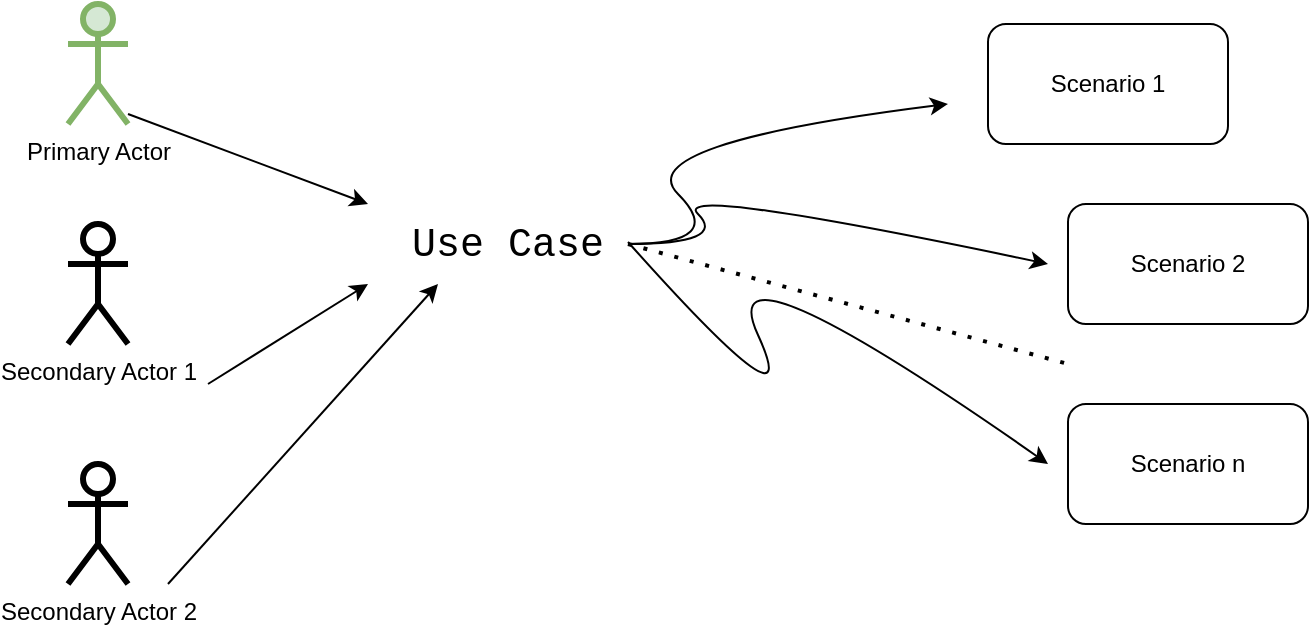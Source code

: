 <mxfile version="14.6.6" type="github"><diagram id="qL65Hz2FypYhtXbe4-R9" name="Page-1"><mxGraphModel dx="868" dy="474" grid="1" gridSize="10" guides="1" tooltips="1" connect="1" arrows="1" fold="1" page="1" pageScale="1" pageWidth="827" pageHeight="1169" math="0" shadow="0"><root><mxCell id="0"/><mxCell id="1" parent="0"/><mxCell id="TKpJtENBJC105teZEeeQ-1" value="&lt;font face=&quot;Courier New&quot; style=&quot;font-size: 20px&quot;&gt;Use Case&lt;/font&gt;" style="text;html=1;strokeColor=none;fillColor=none;align=center;verticalAlign=middle;whiteSpace=wrap;rounded=0;" vertex="1" parent="1"><mxGeometry x="210" y="190" width="140" height="40" as="geometry"/></mxCell><mxCell id="TKpJtENBJC105teZEeeQ-2" value="" style="curved=1;endArrow=classic;html=1;" edge="1" parent="1"><mxGeometry width="50" height="50" relative="1" as="geometry"><mxPoint x="340" y="210" as="sourcePoint"/><mxPoint x="500" y="140" as="targetPoint"/><Array as="points"><mxPoint x="390" y="210"/><mxPoint x="340" y="160"/></Array></mxGeometry></mxCell><mxCell id="TKpJtENBJC105teZEeeQ-3" value="Scenario 1" style="rounded=1;whiteSpace=wrap;html=1;" vertex="1" parent="1"><mxGeometry x="520" y="100" width="120" height="60" as="geometry"/></mxCell><mxCell id="TKpJtENBJC105teZEeeQ-4" value="" style="curved=1;endArrow=classic;html=1;" edge="1" parent="1"><mxGeometry width="50" height="50" relative="1" as="geometry"><mxPoint x="340" y="210" as="sourcePoint"/><mxPoint x="550" y="220" as="targetPoint"/><Array as="points"><mxPoint x="390" y="210"/><mxPoint x="360" y="180"/></Array></mxGeometry></mxCell><mxCell id="TKpJtENBJC105teZEeeQ-5" value="Scenario 2" style="rounded=1;whiteSpace=wrap;html=1;" vertex="1" parent="1"><mxGeometry x="560" y="190" width="120" height="60" as="geometry"/></mxCell><mxCell id="TKpJtENBJC105teZEeeQ-6" value="" style="endArrow=none;dashed=1;html=1;dashPattern=1 3;strokeWidth=2;" edge="1" parent="1"><mxGeometry width="50" height="50" relative="1" as="geometry"><mxPoint x="340" y="210" as="sourcePoint"/><mxPoint x="560" y="270" as="targetPoint"/></mxGeometry></mxCell><mxCell id="TKpJtENBJC105teZEeeQ-7" value="" style="curved=1;endArrow=classic;html=1;" edge="1" parent="1"><mxGeometry width="50" height="50" relative="1" as="geometry"><mxPoint x="340" y="209" as="sourcePoint"/><mxPoint x="550" y="320" as="targetPoint"/><Array as="points"><mxPoint x="430" y="310"/><mxPoint x="380" y="201"/></Array></mxGeometry></mxCell><mxCell id="TKpJtENBJC105teZEeeQ-8" value="Scenario n" style="rounded=1;whiteSpace=wrap;html=1;" vertex="1" parent="1"><mxGeometry x="560" y="290" width="120" height="60" as="geometry"/></mxCell><mxCell id="TKpJtENBJC105teZEeeQ-9" value="Primary Actor" style="shape=umlActor;verticalLabelPosition=bottom;verticalAlign=top;html=1;outlineConnect=0;fillColor=#d5e8d4;strokeColor=#82b366;strokeWidth=3;" vertex="1" parent="1"><mxGeometry x="60" y="90" width="30" height="60" as="geometry"/></mxCell><mxCell id="TKpJtENBJC105teZEeeQ-12" value="" style="endArrow=classic;html=1;entryX=0;entryY=0;entryDx=0;entryDy=0;" edge="1" parent="1" target="TKpJtENBJC105teZEeeQ-1"><mxGeometry width="50" height="50" relative="1" as="geometry"><mxPoint x="90" y="145" as="sourcePoint"/><mxPoint x="140" y="95" as="targetPoint"/></mxGeometry></mxCell><mxCell id="TKpJtENBJC105teZEeeQ-15" value="Secondary Actor 1" style="shape=umlActor;verticalLabelPosition=bottom;verticalAlign=top;html=1;outlineConnect=0;strokeWidth=3;" vertex="1" parent="1"><mxGeometry x="60" y="200" width="30" height="60" as="geometry"/></mxCell><mxCell id="TKpJtENBJC105teZEeeQ-16" value="Secondary Actor 2" style="shape=umlActor;verticalLabelPosition=bottom;verticalAlign=top;html=1;outlineConnect=0;strokeWidth=3;" vertex="1" parent="1"><mxGeometry x="60" y="320" width="30" height="60" as="geometry"/></mxCell><mxCell id="TKpJtENBJC105teZEeeQ-19" value="" style="endArrow=classic;html=1;entryX=0;entryY=1;entryDx=0;entryDy=0;" edge="1" parent="1" target="TKpJtENBJC105teZEeeQ-1"><mxGeometry width="50" height="50" relative="1" as="geometry"><mxPoint x="130" y="280" as="sourcePoint"/><mxPoint x="180" y="230" as="targetPoint"/></mxGeometry></mxCell><mxCell id="TKpJtENBJC105teZEeeQ-20" value="" style="endArrow=classic;html=1;entryX=0.25;entryY=1;entryDx=0;entryDy=0;" edge="1" parent="1" target="TKpJtENBJC105teZEeeQ-1"><mxGeometry width="50" height="50" relative="1" as="geometry"><mxPoint x="110" y="380" as="sourcePoint"/><mxPoint x="250" y="260" as="targetPoint"/></mxGeometry></mxCell></root></mxGraphModel></diagram></mxfile>